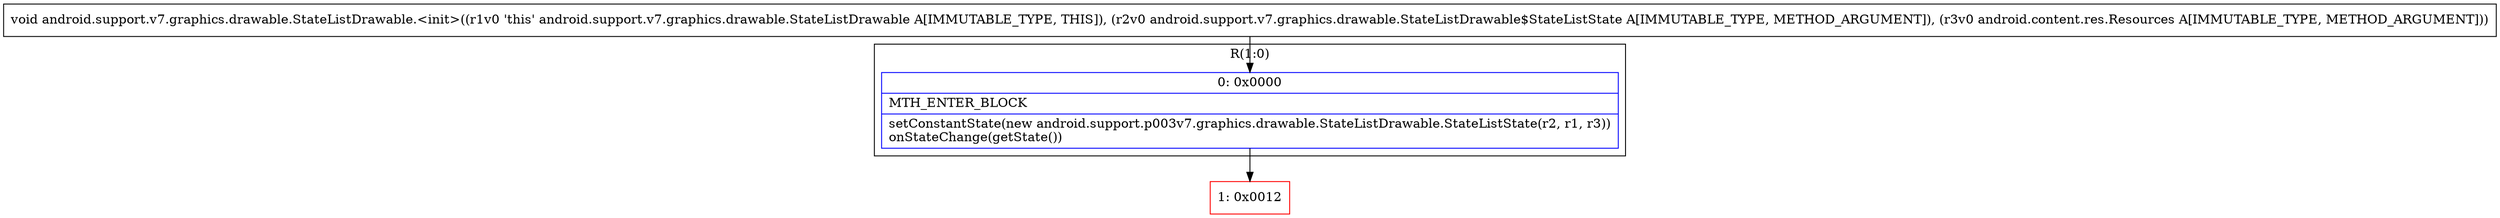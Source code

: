 digraph "CFG forandroid.support.v7.graphics.drawable.StateListDrawable.\<init\>(Landroid\/support\/v7\/graphics\/drawable\/StateListDrawable$StateListState;Landroid\/content\/res\/Resources;)V" {
subgraph cluster_Region_1514831669 {
label = "R(1:0)";
node [shape=record,color=blue];
Node_0 [shape=record,label="{0\:\ 0x0000|MTH_ENTER_BLOCK\l|setConstantState(new android.support.p003v7.graphics.drawable.StateListDrawable.StateListState(r2, r1, r3))\lonStateChange(getState())\l}"];
}
Node_1 [shape=record,color=red,label="{1\:\ 0x0012}"];
MethodNode[shape=record,label="{void android.support.v7.graphics.drawable.StateListDrawable.\<init\>((r1v0 'this' android.support.v7.graphics.drawable.StateListDrawable A[IMMUTABLE_TYPE, THIS]), (r2v0 android.support.v7.graphics.drawable.StateListDrawable$StateListState A[IMMUTABLE_TYPE, METHOD_ARGUMENT]), (r3v0 android.content.res.Resources A[IMMUTABLE_TYPE, METHOD_ARGUMENT])) }"];
MethodNode -> Node_0;
Node_0 -> Node_1;
}

